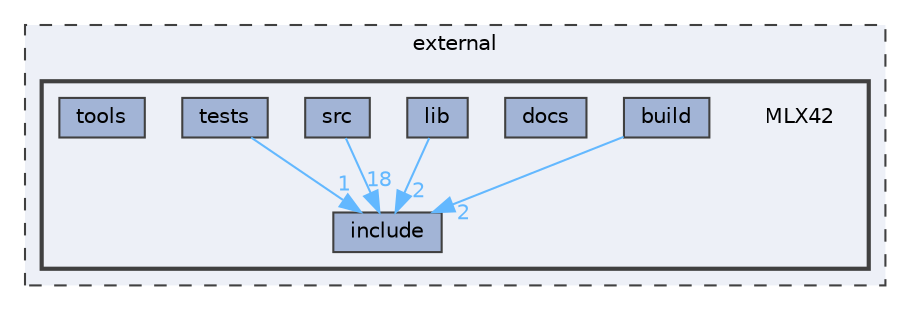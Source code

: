 digraph "/home/ssergiu/projects/cub3d/external/MLX42"
{
 // INTERACTIVE_SVG=YES
 // LATEX_PDF_SIZE
  bgcolor="transparent";
  edge [fontname=Helvetica,fontsize=10,labelfontname=Helvetica,labelfontsize=10];
  node [fontname=Helvetica,fontsize=10,shape=box,height=0.2,width=0.4];
  compound=true
  subgraph clusterdir_397d9aeee4af8edecac90968d93b57df {
    graph [ bgcolor="#edf0f7", pencolor="grey25", label="external", fontname=Helvetica,fontsize=10 style="filled,dashed", URL="dir_397d9aeee4af8edecac90968d93b57df.html",tooltip=""]
  subgraph clusterdir_11abbf317cd53e638177772e75d1c6fb {
    graph [ bgcolor="#edf0f7", pencolor="grey25", label="", fontname=Helvetica,fontsize=10 style="filled,bold", URL="dir_11abbf317cd53e638177772e75d1c6fb.html",tooltip=""]
    dir_11abbf317cd53e638177772e75d1c6fb [shape=plaintext, label="MLX42"];
  dir_c4025ee8adc588f92eb565f5b3251017 [label="build", fillcolor="#a2b4d6", color="grey25", style="filled", URL="dir_c4025ee8adc588f92eb565f5b3251017.html",tooltip=""];
  dir_9039e8dc2a0af4282c907c2c103d91fd [label="docs", fillcolor="#a2b4d6", color="grey25", style="filled", URL="dir_9039e8dc2a0af4282c907c2c103d91fd.html",tooltip=""];
  dir_57f9f8135cb30bcd09741815a2d87e1d [label="include", fillcolor="#a2b4d6", color="grey25", style="filled", URL="dir_57f9f8135cb30bcd09741815a2d87e1d.html",tooltip=""];
  dir_dd22fe17c5463b16cce0bf3be3348917 [label="lib", fillcolor="#a2b4d6", color="grey25", style="filled", URL="dir_dd22fe17c5463b16cce0bf3be3348917.html",tooltip=""];
  dir_3a2dbc2ec19938df6e0d0cce93f3a22c [label="src", fillcolor="#a2b4d6", color="grey25", style="filled", URL="dir_3a2dbc2ec19938df6e0d0cce93f3a22c.html",tooltip=""];
  dir_e106095da6cfd26c33d78613c99e45aa [label="tests", fillcolor="#a2b4d6", color="grey25", style="filled", URL="dir_e106095da6cfd26c33d78613c99e45aa.html",tooltip=""];
  dir_592755181cce48e28ae1c1bf6562e8c4 [label="tools", fillcolor="#a2b4d6", color="grey25", style="filled", URL="dir_592755181cce48e28ae1c1bf6562e8c4.html",tooltip=""];
  }
  }
  dir_c4025ee8adc588f92eb565f5b3251017->dir_57f9f8135cb30bcd09741815a2d87e1d [headlabel="2", labeldistance=1.5 headhref="dir_000001_000012.html" color="steelblue1" fontcolor="steelblue1"];
  dir_dd22fe17c5463b16cce0bf3be3348917->dir_57f9f8135cb30bcd09741815a2d87e1d [headlabel="2", labeldistance=1.5 headhref="dir_000016_000012.html" color="steelblue1" fontcolor="steelblue1"];
  dir_3a2dbc2ec19938df6e0d0cce93f3a22c->dir_57f9f8135cb30bcd09741815a2d87e1d [headlabel="18", labeldistance=1.5 headhref="dir_000028_000012.html" color="steelblue1" fontcolor="steelblue1"];
  dir_e106095da6cfd26c33d78613c99e45aa->dir_57f9f8135cb30bcd09741815a2d87e1d [headlabel="1", labeldistance=1.5 headhref="dir_000031_000012.html" color="steelblue1" fontcolor="steelblue1"];
}
